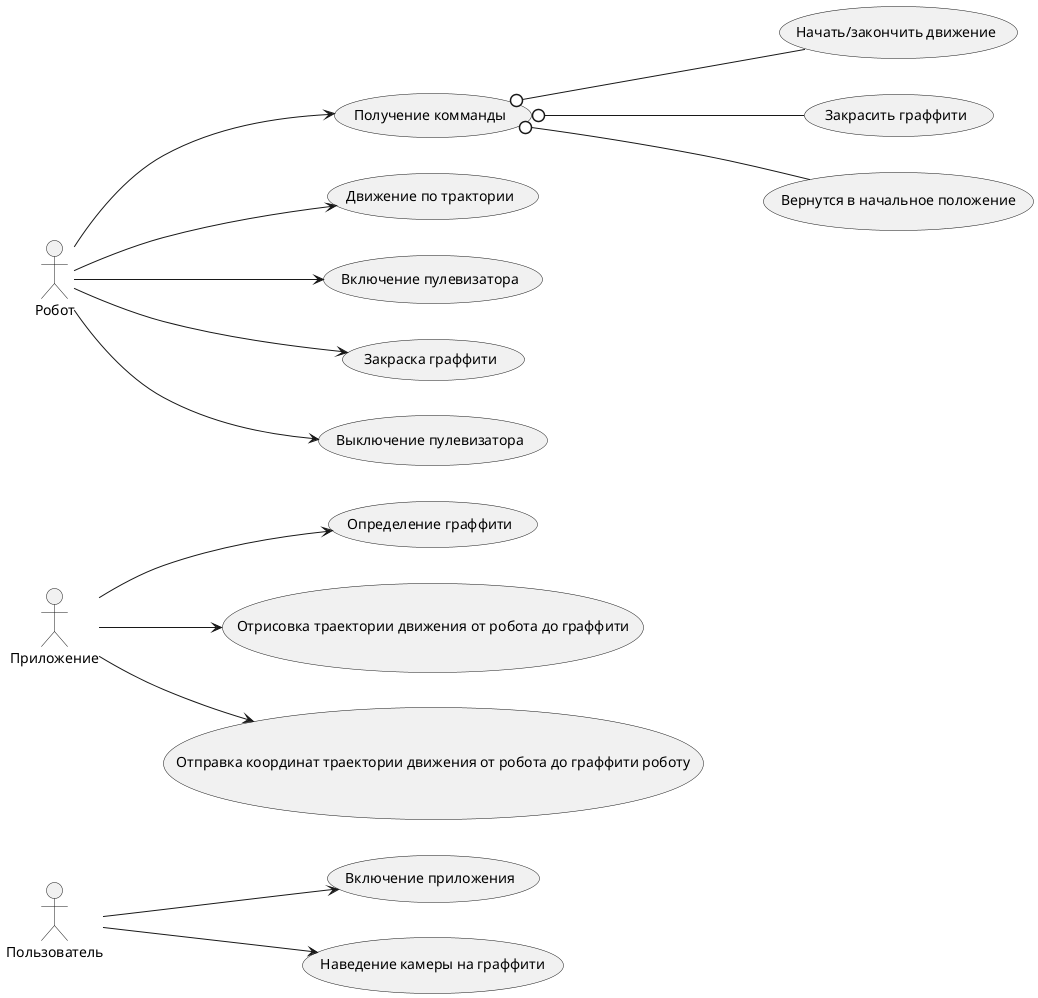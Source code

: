 @startuml : Preccedent diagramm
left to right direction
skinparam ActorFontStyle awesome
:Пользователь: --> (Use)
"Включение приложения" as (Use)
:Пользователь: --> (cam)
"Наведение камеры на граффити" as (cam)

skinparam ActorFontStyle awesome
:Приложение: -down-> (Graph)
"Определение граффити" as (Graph)
:Приложение: --> (Traectory)
"Отрисовка траектории движения от робота до граффити" as (Traectory)
:Приложение: --> (message)
"Отправка координат траектории движения от робота до граффити роботу" as (message)

skinparam ActorFontStyle awesome
:Робот: --> (command)
(command) 0-- (commandMove)
"Начать/закончить движение" as (commandMove)
(command) 0-- (commandGraffity)
"Закрасить граффити" as (commandGraffity)
(command) 0-- (commandGetPossition)
"Вернутся в начальное положение" as (commandGetPossition)
"Получение комманды" as (command)
:Робот: --> (go)
"Движение по трактории" as (go)
:Робот: --> (pullever)
"Включение пулевизатора" as (pullever)
:Робот: --> (clean)
"Закраска граффити" as (clean)
:Робот: --> (unpullever)
"Выключение пулевизатора" as (unpullever)
@enduml